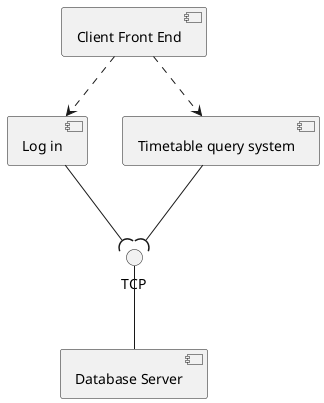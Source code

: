 @startuml 

[Client Front End] as User
[Log in] as Li
[Timetable query system] as System
[Database Server] as DataBase

User ..> System
User ..> Li
Li --( TCP
System --( TCP
TCP -- DataBase

@enduml